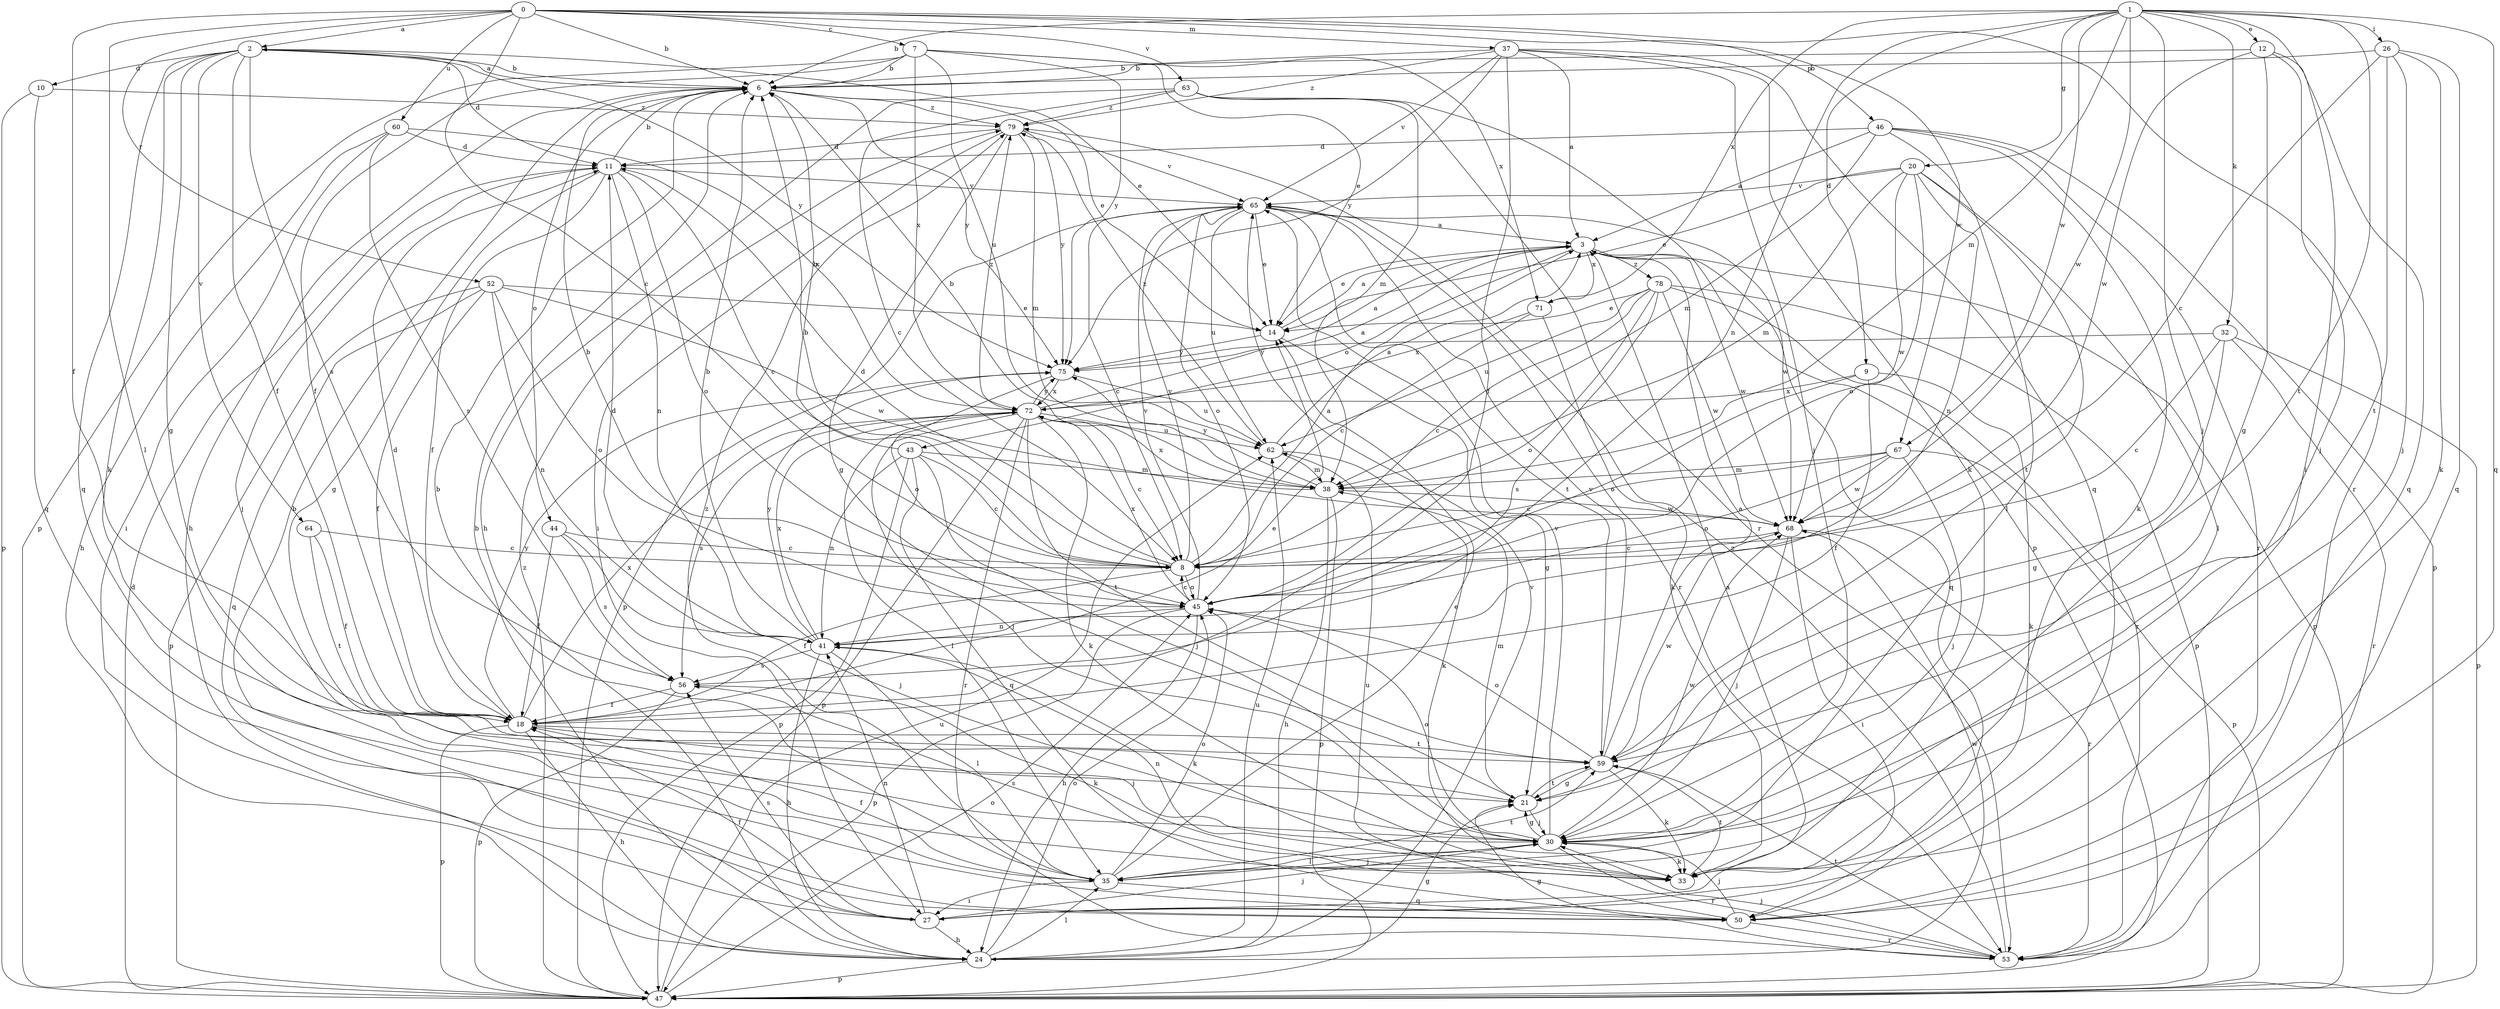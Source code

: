 strict digraph  {
0;
1;
2;
3;
6;
7;
8;
9;
10;
11;
12;
14;
18;
20;
21;
24;
26;
27;
30;
32;
33;
35;
37;
38;
41;
43;
44;
45;
46;
47;
50;
52;
53;
56;
59;
60;
62;
63;
64;
65;
67;
68;
71;
72;
75;
78;
79;
0 -> 2  [label=a];
0 -> 6  [label=b];
0 -> 7  [label=c];
0 -> 8  [label=c];
0 -> 18  [label=f];
0 -> 35  [label=l];
0 -> 37  [label=m];
0 -> 46  [label=p];
0 -> 52  [label=r];
0 -> 53  [label=r];
0 -> 60  [label=u];
0 -> 63  [label=v];
0 -> 67  [label=w];
1 -> 6  [label=b];
1 -> 9  [label=d];
1 -> 12  [label=e];
1 -> 20  [label=g];
1 -> 26  [label=i];
1 -> 27  [label=i];
1 -> 30  [label=j];
1 -> 32  [label=k];
1 -> 38  [label=m];
1 -> 41  [label=n];
1 -> 50  [label=q];
1 -> 59  [label=t];
1 -> 67  [label=w];
1 -> 68  [label=w];
1 -> 71  [label=x];
2 -> 6  [label=b];
2 -> 10  [label=d];
2 -> 11  [label=d];
2 -> 14  [label=e];
2 -> 18  [label=f];
2 -> 21  [label=g];
2 -> 33  [label=k];
2 -> 50  [label=q];
2 -> 56  [label=s];
2 -> 64  [label=v];
2 -> 75  [label=y];
3 -> 14  [label=e];
3 -> 43  [label=o];
3 -> 47  [label=p];
3 -> 50  [label=q];
3 -> 68  [label=w];
3 -> 71  [label=x];
3 -> 78  [label=z];
6 -> 2  [label=a];
6 -> 14  [label=e];
6 -> 24  [label=h];
6 -> 44  [label=o];
6 -> 75  [label=y];
6 -> 79  [label=z];
7 -> 6  [label=b];
7 -> 14  [label=e];
7 -> 18  [label=f];
7 -> 47  [label=p];
7 -> 62  [label=u];
7 -> 71  [label=x];
7 -> 72  [label=x];
7 -> 75  [label=y];
8 -> 3  [label=a];
8 -> 6  [label=b];
8 -> 11  [label=d];
8 -> 18  [label=f];
8 -> 45  [label=o];
8 -> 65  [label=v];
9 -> 18  [label=f];
9 -> 33  [label=k];
9 -> 45  [label=o];
9 -> 72  [label=x];
10 -> 47  [label=p];
10 -> 50  [label=q];
10 -> 79  [label=z];
11 -> 6  [label=b];
11 -> 8  [label=c];
11 -> 18  [label=f];
11 -> 21  [label=g];
11 -> 30  [label=j];
11 -> 41  [label=n];
11 -> 45  [label=o];
11 -> 65  [label=v];
12 -> 6  [label=b];
12 -> 21  [label=g];
12 -> 30  [label=j];
12 -> 50  [label=q];
12 -> 68  [label=w];
14 -> 3  [label=a];
14 -> 21  [label=g];
14 -> 75  [label=y];
18 -> 11  [label=d];
18 -> 14  [label=e];
18 -> 24  [label=h];
18 -> 30  [label=j];
18 -> 47  [label=p];
18 -> 59  [label=t];
18 -> 72  [label=x];
18 -> 75  [label=y];
20 -> 14  [label=e];
20 -> 35  [label=l];
20 -> 38  [label=m];
20 -> 41  [label=n];
20 -> 45  [label=o];
20 -> 59  [label=t];
20 -> 65  [label=v];
20 -> 68  [label=w];
21 -> 30  [label=j];
21 -> 38  [label=m];
21 -> 59  [label=t];
24 -> 6  [label=b];
24 -> 21  [label=g];
24 -> 35  [label=l];
24 -> 45  [label=o];
24 -> 47  [label=p];
24 -> 62  [label=u];
24 -> 65  [label=v];
24 -> 68  [label=w];
26 -> 6  [label=b];
26 -> 8  [label=c];
26 -> 30  [label=j];
26 -> 33  [label=k];
26 -> 50  [label=q];
26 -> 59  [label=t];
27 -> 3  [label=a];
27 -> 6  [label=b];
27 -> 18  [label=f];
27 -> 24  [label=h];
27 -> 30  [label=j];
27 -> 41  [label=n];
27 -> 56  [label=s];
30 -> 21  [label=g];
30 -> 33  [label=k];
30 -> 35  [label=l];
30 -> 45  [label=o];
30 -> 53  [label=r];
30 -> 65  [label=v];
30 -> 68  [label=w];
32 -> 8  [label=c];
32 -> 21  [label=g];
32 -> 47  [label=p];
32 -> 53  [label=r];
32 -> 75  [label=y];
33 -> 41  [label=n];
33 -> 56  [label=s];
33 -> 59  [label=t];
35 -> 6  [label=b];
35 -> 14  [label=e];
35 -> 18  [label=f];
35 -> 27  [label=i];
35 -> 30  [label=j];
35 -> 45  [label=o];
35 -> 50  [label=q];
35 -> 59  [label=t];
35 -> 79  [label=z];
37 -> 3  [label=a];
37 -> 6  [label=b];
37 -> 18  [label=f];
37 -> 30  [label=j];
37 -> 33  [label=k];
37 -> 50  [label=q];
37 -> 65  [label=v];
37 -> 75  [label=y];
37 -> 79  [label=z];
38 -> 6  [label=b];
38 -> 24  [label=h];
38 -> 47  [label=p];
38 -> 68  [label=w];
38 -> 72  [label=x];
38 -> 75  [label=y];
41 -> 6  [label=b];
41 -> 11  [label=d];
41 -> 24  [label=h];
41 -> 33  [label=k];
41 -> 35  [label=l];
41 -> 56  [label=s];
41 -> 72  [label=x];
41 -> 75  [label=y];
43 -> 6  [label=b];
43 -> 8  [label=c];
43 -> 30  [label=j];
43 -> 38  [label=m];
43 -> 41  [label=n];
43 -> 47  [label=p];
43 -> 50  [label=q];
44 -> 8  [label=c];
44 -> 18  [label=f];
44 -> 30  [label=j];
44 -> 56  [label=s];
45 -> 6  [label=b];
45 -> 8  [label=c];
45 -> 24  [label=h];
45 -> 41  [label=n];
45 -> 47  [label=p];
45 -> 65  [label=v];
45 -> 72  [label=x];
46 -> 3  [label=a];
46 -> 11  [label=d];
46 -> 33  [label=k];
46 -> 35  [label=l];
46 -> 38  [label=m];
46 -> 47  [label=p];
46 -> 53  [label=r];
47 -> 11  [label=d];
47 -> 45  [label=o];
47 -> 62  [label=u];
47 -> 79  [label=z];
50 -> 30  [label=j];
50 -> 53  [label=r];
50 -> 62  [label=u];
52 -> 14  [label=e];
52 -> 18  [label=f];
52 -> 41  [label=n];
52 -> 45  [label=o];
52 -> 47  [label=p];
52 -> 50  [label=q];
52 -> 68  [label=w];
53 -> 21  [label=g];
53 -> 30  [label=j];
53 -> 59  [label=t];
53 -> 79  [label=z];
56 -> 18  [label=f];
56 -> 33  [label=k];
56 -> 47  [label=p];
59 -> 3  [label=a];
59 -> 21  [label=g];
59 -> 33  [label=k];
59 -> 45  [label=o];
59 -> 65  [label=v];
59 -> 68  [label=w];
60 -> 11  [label=d];
60 -> 24  [label=h];
60 -> 27  [label=i];
60 -> 56  [label=s];
60 -> 72  [label=x];
62 -> 3  [label=a];
62 -> 33  [label=k];
62 -> 38  [label=m];
62 -> 79  [label=z];
63 -> 8  [label=c];
63 -> 24  [label=h];
63 -> 38  [label=m];
63 -> 47  [label=p];
63 -> 53  [label=r];
63 -> 79  [label=z];
64 -> 8  [label=c];
64 -> 18  [label=f];
64 -> 59  [label=t];
65 -> 3  [label=a];
65 -> 8  [label=c];
65 -> 14  [label=e];
65 -> 45  [label=o];
65 -> 47  [label=p];
65 -> 53  [label=r];
65 -> 59  [label=t];
65 -> 62  [label=u];
65 -> 68  [label=w];
67 -> 8  [label=c];
67 -> 30  [label=j];
67 -> 38  [label=m];
67 -> 45  [label=o];
67 -> 47  [label=p];
67 -> 68  [label=w];
68 -> 8  [label=c];
68 -> 27  [label=i];
68 -> 30  [label=j];
68 -> 53  [label=r];
71 -> 8  [label=c];
71 -> 33  [label=k];
71 -> 72  [label=x];
72 -> 3  [label=a];
72 -> 8  [label=c];
72 -> 30  [label=j];
72 -> 33  [label=k];
72 -> 35  [label=l];
72 -> 47  [label=p];
72 -> 53  [label=r];
72 -> 56  [label=s];
72 -> 59  [label=t];
72 -> 62  [label=u];
72 -> 75  [label=y];
72 -> 79  [label=z];
75 -> 3  [label=a];
75 -> 45  [label=o];
75 -> 62  [label=u];
75 -> 72  [label=x];
78 -> 8  [label=c];
78 -> 14  [label=e];
78 -> 45  [label=o];
78 -> 47  [label=p];
78 -> 53  [label=r];
78 -> 56  [label=s];
78 -> 62  [label=u];
78 -> 68  [label=w];
79 -> 11  [label=d];
79 -> 21  [label=g];
79 -> 27  [label=i];
79 -> 38  [label=m];
79 -> 65  [label=v];
79 -> 75  [label=y];
}
